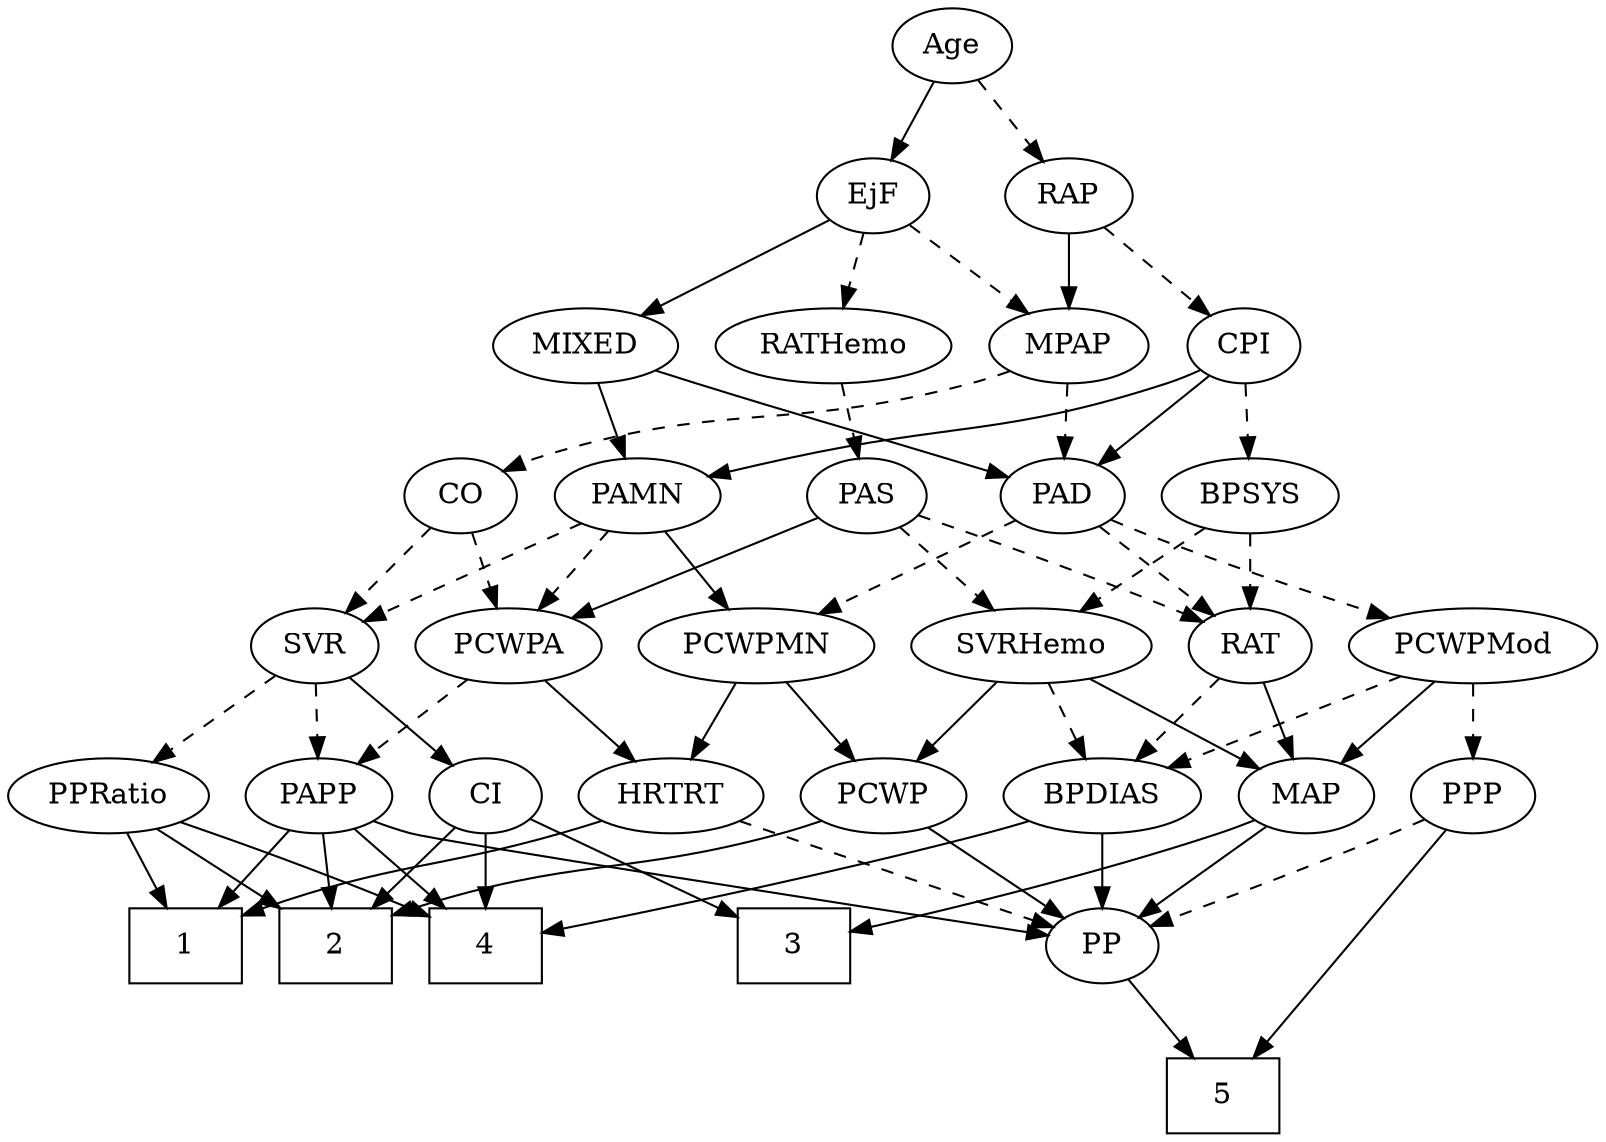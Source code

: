strict digraph {
	graph [bb="0,0,688.64,540"];
	node [label="\N"];
	1	[height=0.5,
		pos="61.646,90",
		shape=box,
		width=0.75];
	2	[height=0.5,
		pos="133.65,90",
		shape=box,
		width=0.75];
	3	[height=0.5,
		pos="342.65,90",
		shape=box,
		width=0.75];
	4	[height=0.5,
		pos="205.65,90",
		shape=box,
		width=0.75];
	5	[height=0.5,
		pos="533.65,18",
		shape=box,
		width=0.75];
	Age	[height=0.5,
		pos="406.65,522",
		width=0.75];
	EjF	[height=0.5,
		pos="370.65,450",
		width=0.75];
	Age -> EjF	[pos="e,378.95,467.15 398.3,504.76 393.93,496.28 388.5,485.71 383.61,476.2",
		style=solid];
	RAP	[height=0.5,
		pos="457.65,450",
		width=0.77632];
	Age -> RAP	[pos="e,446.36,466.49 417.97,505.46 424.57,496.4 433.03,484.79 440.44,474.61",
		style=dashed];
	MIXED	[height=0.5,
		pos="247.65,378",
		width=1.1193];
	EjF -> MIXED	[pos="e,271.47,392.56 350.61,437.6 331.58,426.77 302.65,410.3 280.29,397.58",
		style=solid];
	MPAP	[height=0.5,
		pos="457.65,378",
		width=0.97491];
	EjF -> MPAP	[pos="e,439.42,393.66 387.42,435.5 399.89,425.47 417.13,411.6 431.41,400.11",
		style=dashed];
	RATHemo	[height=0.5,
		pos="355.65,378",
		width=1.3721];
	EjF -> RATHemo	[pos="e,359.35,396.28 367.02,432.05 365.35,424.26 363.32,414.82 361.45,406.08",
		style=dashed];
	RAP -> MPAP	[pos="e,457.65,396.1 457.65,431.7 457.65,423.98 457.65,414.71 457.65,406.11",
		style=solid];
	CPI	[height=0.5,
		pos="537.65,378",
		width=0.75];
	RAP -> CPI	[pos="e,521.75,392.91 473.84,434.83 485.41,424.71 501.15,410.93 514.11,399.59",
		style=dashed];
	PAD	[height=0.5,
		pos="455.65,306",
		width=0.79437];
	MIXED -> PAD	[pos="e,431.01,315.23 278.58,366.46 284.89,364.32 291.48,362.08 297.65,360 340.19,345.63 389.22,329.21 421.24,318.5",
		style=solid];
	PAMN	[height=0.5,
		pos="273.65,306",
		width=1.011];
	MIXED -> PAMN	[pos="e,267.41,323.79 253.94,360.05 256.91,352.06 260.52,342.33 263.84,333.4",
		style=solid];
	MPAP -> PAD	[pos="e,456.14,324.1 457.15,359.7 456.93,351.98 456.67,342.71 456.42,334.11",
		style=dashed];
	CO	[height=0.5,
		pos="192.65,306",
		width=0.75];
	MPAP -> CO	[pos="e,213.23,317.79 431.38,365.98 425.6,363.81 419.47,361.68 413.65,360 333.15,336.82 308.25,350.09 228.65,324 226.73,323.37 224.77,\
322.66 222.82,321.9",
		style=dashed];
	BPSYS	[height=0.5,
		pos="539.65,306",
		width=1.0471];
	RAT	[height=0.5,
		pos="539.65,234",
		width=0.75827];
	BPSYS -> RAT	[pos="e,539.65,252.1 539.65,287.7 539.65,279.98 539.65,270.71 539.65,262.11",
		style=dashed];
	SVRHemo	[height=0.5,
		pos="444.65,234",
		width=1.3902];
	BPSYS -> SVRHemo	[pos="e,465.62,250.46 519.96,290.5 506.7,280.72 488.96,267.65 474.03,256.65",
		style=dashed];
	PAD -> RAT	[pos="e,523.37,248.56 472.24,291.17 484.63,280.85 501.75,266.58 515.63,255.01",
		style=dashed];
	PCWPMod	[height=0.5,
		pos="636.65,234",
		width=1.4443];
	PAD -> PCWPMod	[pos="e,601.14,247.2 477.83,294.47 482.68,292.26 487.81,290 492.65,288 525.35,274.49 562.89,260.73 591.44,250.62",
		style=dashed];
	PCWPMN	[height=0.5,
		pos="326.65,234",
		width=1.3902];
	PAD -> PCWPMN	[pos="e,353.01,249.31 434.63,293.6 414.97,282.93 385.21,266.78 361.91,254.13",
		style=dashed];
	SVR	[height=0.5,
		pos="128.65,234",
		width=0.77632];
	CO -> SVR	[pos="e,142.2,249.82 179.07,290.15 170.33,280.6 158.81,267.99 148.99,257.25",
		style=dashed];
	PCWPA	[height=0.5,
		pos="216.65,234",
		width=1.1555];
	CO -> PCWPA	[pos="e,210.72,252.28 198.46,288.05 201.16,280.18 204.44,270.62 207.46,261.79",
		style=dashed];
	PAS	[height=0.5,
		pos="367.65,306",
		width=0.75];
	PAS -> RAT	[pos="e,518.06,245.49 390.95,296.48 418.19,286.39 464.54,268.83 503.65,252 505.26,251.3 506.91,250.58 508.57,249.84",
		style=dashed];
	PAS -> PCWPA	[pos="e,243.86,247.62 346.01,294.97 321.83,283.76 282.28,265.43 253.26,251.97",
		style=solid];
	PAS -> SVRHemo	[pos="e,426.93,251.1 383.23,290.83 393.61,281.4 407.49,268.78 419.43,257.93",
		style=dashed];
	PAMN -> SVR	[pos="e,150.31,245.46 248.39,292.81 223.67,280.88 185.99,262.68 159.51,249.9",
		style=dashed];
	PAMN -> PCWPA	[pos="e,229.93,251.31 260.71,289.12 253.53,280.29 244.44,269.13 236.38,259.24",
		style=dashed];
	PAMN -> PCWPMN	[pos="e,314.05,251.63 285.94,288.76 292.47,280.14 300.63,269.36 307.92,259.73",
		style=solid];
	RATHemo -> PAS	[pos="e,364.71,324.1 358.61,359.7 359.94,351.98 361.52,342.71 363,334.11",
		style=dashed];
	CPI -> BPSYS	[pos="e,539.16,324.1 538.14,359.7 538.36,351.98 538.63,342.71 538.87,334.11",
		style=dashed];
	CPI -> PAD	[pos="e,472.09,321.04 521.45,363.17 509.62,353.07 493.38,339.21 479.99,327.79",
		style=solid];
	CPI -> PAMN	[pos="e,303.63,316.26 517.05,366.27 512.09,363.97 506.76,361.72 501.65,360 428.46,335.34 406.54,342.88 331.65,324 325.78,322.52 319.61,\
320.85 313.58,319.14",
		style=solid];
	BPDIAS	[height=0.5,
		pos="478.65,162",
		width=1.1735];
	RAT -> BPDIAS	[pos="e,492.71,179.13 526.41,217.81 518.56,208.8 508.43,197.18 499.52,186.95",
		style=dashed];
	MAP	[height=0.5,
		pos="569.65,162",
		width=0.84854];
	RAT -> MAP	[pos="e,562.38,179.96 546.76,216.41 550.22,208.34 554.46,198.43 558.35,189.35",
		style=solid];
	PPRatio	[height=0.5,
		pos="39.646,162",
		width=1.1013];
	SVR -> PPRatio	[pos="e,58.603,177.91 111.49,219.5 98.819,209.54 81.325,195.78 66.773,184.34",
		style=dashed];
	CI	[height=0.5,
		pos="205.65,162",
		width=0.75];
	SVR -> CI	[pos="e,190.35,176.91 144.23,218.83 155.26,208.81 170.24,195.19 182.64,183.92",
		style=solid];
	PAPP	[height=0.5,
		pos="128.65,162",
		width=0.88464];
	SVR -> PAPP	[pos="e,128.65,180.1 128.65,215.7 128.65,207.98 128.65,198.71 128.65,190.11",
		style=dashed];
	PCWPMod -> BPDIAS	[pos="e,506.76,175.45 605.81,219.34 580.1,207.95 543.39,191.68 516.02,179.56",
		style=dashed];
	PCWPMod -> MAP	[pos="e,584.18,178.19 621.11,216.76 612.24,207.5 600.98,195.73 591.25,185.58",
		style=solid];
	PPP	[height=0.5,
		pos="645.65,162",
		width=0.75];
	PCWPMod -> PPP	[pos="e,643.45,180.1 638.87,215.7 639.86,207.98 641.05,198.71 642.16,190.11",
		style=dashed];
	PCWPA -> PAPP	[pos="e,146.5,177.21 197.55,217.81 184.99,207.82 168.4,194.62 154.64,183.68",
		style=dashed];
	HRTRT	[height=0.5,
		pos="290.65,162",
		width=1.1013];
	PCWPA -> HRTRT	[pos="e,274.18,178.58 233.44,217.12 243.25,207.83 255.8,195.96 266.65,185.7",
		style=solid];
	PCWP	[height=0.5,
		pos="383.65,162",
		width=0.97491];
	PCWPMN -> PCWP	[pos="e,370.63,178.99 340.15,216.41 347.36,207.57 356.34,196.53 364.28,186.79",
		style=solid];
	PCWPMN -> HRTRT	[pos="e,299.28,179.79 317.93,216.05 313.73,207.89 308.6,197.91 303.93,188.82",
		style=solid];
	SVRHemo -> BPDIAS	[pos="e,470.49,179.79 452.88,216.05 456.84,207.89 461.69,197.91 466.1,188.82",
		style=dashed];
	SVRHemo -> MAP	[pos="e,548.35,174.93 470.55,218.5 490.6,207.26 518.43,191.68 539.49,179.89",
		style=solid];
	SVRHemo -> PCWP	[pos="e,397.58,178.99 430.19,216.41 422.48,207.57 412.87,196.53 404.38,186.79",
		style=solid];
	BPDIAS -> 4	[pos="e,232.84,96.689 446.95,149.96 440.59,147.88 433.93,145.79 427.65,144 363.27,125.62 287.17,108.42 242.86,98.842",
		style=solid];
	PP	[height=0.5,
		pos="478.65,90",
		width=0.75];
	BPDIAS -> PP	[pos="e,478.65,108.1 478.65,143.7 478.65,135.98 478.65,126.71 478.65,118.11",
		style=solid];
	MAP -> 3	[pos="e,369.92,97.584 546.15,150.43 540.78,148.18 535.05,145.91 529.65,144 478.6,126 418.1,109.75 380.04,100.12",
		style=solid];
	MAP -> PP	[pos="e,495.66,104.09 551.67,147.17 537.94,136.61 518.87,121.94 503.66,110.24",
		style=solid];
	PP -> 5	[pos="e,520.19,36.127 490.58,73.811 497.39,65.141 506.11,54.052 513.91,44.12",
		style=solid];
	PPP -> 5	[pos="e,547.28,36.288 633.66,145.8 614.55,121.58 576.98,73.942 553.72,44.451",
		style=solid];
	PPP -> PP	[pos="e,501.53,99.803 624.42,150.73 619.59,148.46 614.46,146.11 609.65,144 576.37,129.42 537.76,113.98 511.12,103.54",
		style=dashed];
	PPRatio -> 1	[pos="e,56.217,108.28 44.972,144.05 47.422,136.26 50.388,126.82 53.136,118.08",
		style=solid];
	PPRatio -> 2	[pos="e,110.76,108.04 59.581,146.15 72.106,136.83 88.519,124.61 102.71,114.04",
		style=solid];
	PPRatio -> 4	[pos="e,178.59,103.97 68.749,149.66 93.308,139.97 129.57,125.4 169.26,108.07",
		style=solid];
	PCWP -> 2	[pos="e,160.89,104.67 357.36,150.06 351.58,147.87 345.46,145.73 339.65,144 268.65,122.91 244.79,131.84 170.68,107.92",
		style=solid];
	PCWP -> PP	[pos="e,461.05,103.96 402.87,146.83 417.24,136.25 437.02,121.67 452.78,110.06",
		style=solid];
	CI -> 2	[pos="e,151.25,108.11 191.08,146.83 181.73,137.75 169.35,125.71 158.48,115.14",
		style=solid];
	CI -> 3	[pos="e,315.5,104.87 226.45,150.37 247.65,139.54 280.95,122.52 306.48,109.48",
		style=solid];
	CI -> 4	[pos="e,205.65,108.1 205.65,143.7 205.65,135.98 205.65,126.71 205.65,118.11",
		style=solid];
	PAPP -> 1	[pos="e,78.039,108.13 114.11,145.81 105.64,136.97 94.771,125.61 85.12,115.52",
		style=solid];
	PAPP -> 2	[pos="e,132.42,108.1 129.88,143.7 130.43,135.98 131.1,126.71 131.71,118.11",
		style=solid];
	PAPP -> 4	[pos="e,186.9,108.04 144.98,146.15 154.95,137.09 167.93,125.29 179.32,114.93",
		style=solid];
	PAPP -> PP	[pos="e,452.63,95.423 152.61,150.02 158.12,147.79 164.02,145.63 169.65,144 172.93,143.05 361.5,110.93 442.41,97.161",
		style=solid];
	HRTRT -> 1	[pos="e,88.929,104.56 260.72,150.15 254.45,148 247.86,145.85 241.65,144 181.38,126.05 161.62,129.77 98.557,107.97",
		style=solid];
	HRTRT -> PP	[pos="e,455.52,99.612 320.44,149.91 354.7,137.15 410.75,116.28 446.12,103.11",
		style=dashed];
}
